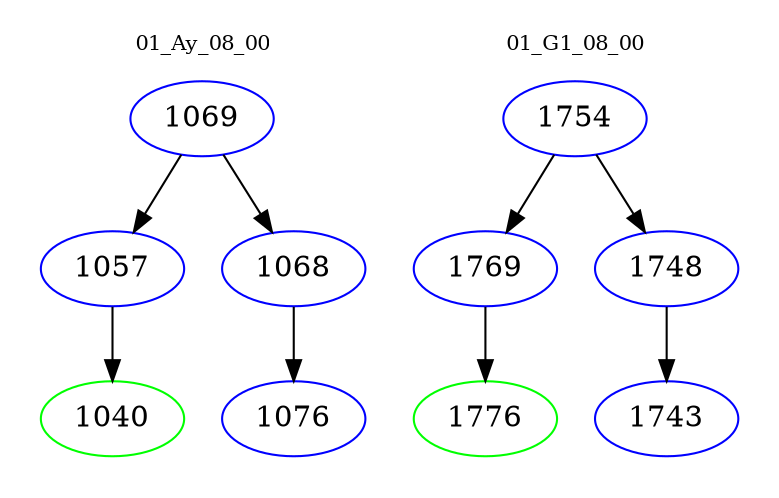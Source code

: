 digraph{
subgraph cluster_0 {
color = white
label = "01_Ay_08_00";
fontsize=10;
T0_1069 [label="1069", color="blue"]
T0_1069 -> T0_1057 [color="black"]
T0_1057 [label="1057", color="blue"]
T0_1057 -> T0_1040 [color="black"]
T0_1040 [label="1040", color="green"]
T0_1069 -> T0_1068 [color="black"]
T0_1068 [label="1068", color="blue"]
T0_1068 -> T0_1076 [color="black"]
T0_1076 [label="1076", color="blue"]
}
subgraph cluster_1 {
color = white
label = "01_G1_08_00";
fontsize=10;
T1_1754 [label="1754", color="blue"]
T1_1754 -> T1_1769 [color="black"]
T1_1769 [label="1769", color="blue"]
T1_1769 -> T1_1776 [color="black"]
T1_1776 [label="1776", color="green"]
T1_1754 -> T1_1748 [color="black"]
T1_1748 [label="1748", color="blue"]
T1_1748 -> T1_1743 [color="black"]
T1_1743 [label="1743", color="blue"]
}
}
